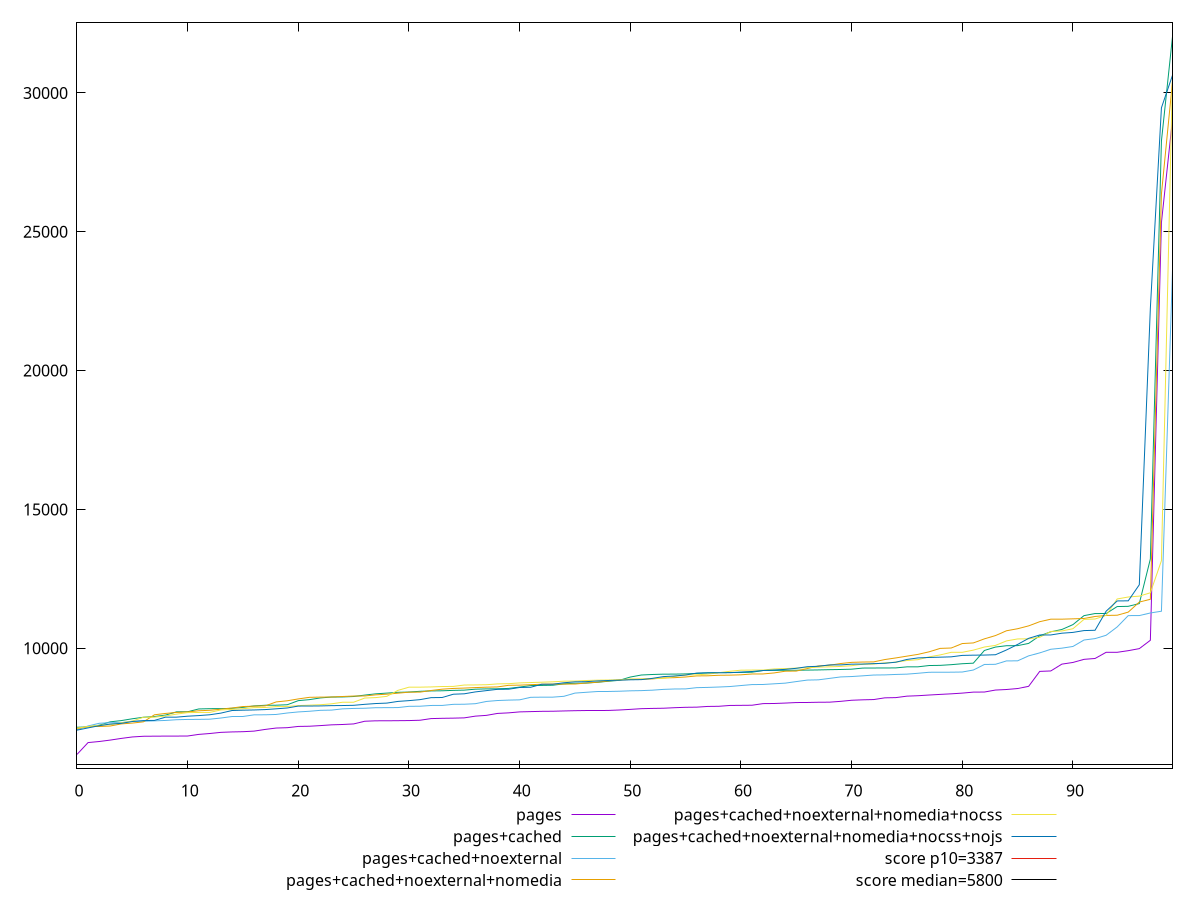 reset

$pages <<EOF
0 6173.52110091418
1 6599.667760224394
2 6637.8208936090905
3 6689.129195431307
4 6749.767662223255
5 6802.125719585823
6 6826.715870753247
7 6830.2074673325005
8 6832.669323272351
9 6833.471979532449
10 6836.4948505665925
11 6894.12557384582
12 6926.168402738078
13 6967.56906122236
14 6983.150754486233
15 6991.708663130454
16 7012.495745969073
17 7073.257676688627
18 7123.467185927937
19 7135.885446197346
20 7181.392576369657
21 7188.134958903025
22 7211.489073578206
23 7238.45236375408
24 7251.2079289534395
25 7271.7328625674145
26 7367.967320723765
27 7383.905788143969
28 7384.5649439938425
29 7388.418541260493
30 7392.421555336952
31 7404.2150532137075
32 7463.752614552163
33 7473.529911250776
34 7479.625387061919
35 7489.879692163035
36 7552.018531607975
37 7579.788692827666
38 7649.816185527141
39 7670.20913611132
40 7705.139353433966
41 7715.236437394304
42 7724.988792126716
43 7728.413016986198
44 7738.901698327898
45 7748.202978904232
46 7754.18155657009
47 7754.342967186332
48 7756.906277125776
49 7772.8224312037
50 7795.466968949868
51 7820.792221128822
52 7830.326081157887
53 7836.763055116031
54 7856.010273292008
55 7870.450419085613
56 7875.6502347631795
57 7901.560678750634
58 7906.671613536273
59 7936.75406208528
60 7940.700096172397
61 7944.757179699256
62 8003.100790411635
63 8007.351219392379
64 8022.97710392374
65 8041.608129720518
66 8044.121417635984
67 8052.31526665303
68 8054.872711069282
69 8084.494200208193
70 8123.97023012088
71 8139.86422636295
72 8149.327382536144
73 8211.103523915088
74 8219.587594821498
75 8272.200392596169
76 8287.782854416384
77 8312.56744557012
78 8335.02593940666
79 8355.80935391467
80 8381.388180017795
81 8417.077169182616
82 8420.28158269485
83 8491.808387761204
84 8511.385362702917
85 8546.529637542244
86 8625.956273023976
87 9163.839300486077
88 9179.51392802244
89 9425.388987585677
90 9485.647522159376
91 9597.765653507113
92 9629.169748848059
93 9851.621760135478
94 9851.748552378891
95 9910.196652674262
96 9983.993621799746
97 10285.286305589138
98 25332.377353913682
99 29052.729896369587
EOF

$pagesCached <<EOF
0 7151.23988300711
1 7163.916367077063
2 7223.865598050339
3 7347.186537596898
4 7391.369786242452
5 7457.478996838468
6 7511.831660285703
7 7537.3962882506485
8 7589.974155565727
9 7707.145178518598
10 7710.633560073875
11 7810.687669954608
12 7820.75935313592
13 7822.649240600351
14 7833.068555129311
15 7867.626146213537
16 7919.785245139736
17 7943.6944935435495
18 7945.965890846313
19 7962.47616384533
20 8110.516527591108
21 8146.0470374143315
22 8208.04670945611
23 8239.913189046352
24 8243.021615858715
25 8258.71698795215
26 8310.232071220467
27 8355.715150559614
28 8381.79119404713
29 8410.274307251362
30 8419.896288177195
31 8446.704933056728
32 8460.410442291817
33 8465.305608791321
34 8480.068930687292
35 8488.897711792793
36 8523.030289018345
37 8533.536559018026
38 8536.375116540567
39 8550.946592853108
40 8598.513487911983
41 8654.254896039865
42 8658.510382009346
43 8665.042357912569
44 8715.832400243282
45 8736.853712349639
46 8743.148957022768
47 8769.750869230993
48 8807.497363410745
49 8842.28050542769
50 8960.261318739778
51 9033.46511875581
52 9052.358628500553
53 9064.084508359094
54 9065.813137621202
55 9073.302054223619
56 9089.326616776234
57 9113.273691567667
58 9118.398580113084
59 9121.045024570074
60 9126.680955857835
61 9134.171223409949
62 9195.524180376258
63 9201.452007884563
64 9202.930634574299
65 9206.475108170003
66 9210.252492008705
67 9216.724434476952
68 9225.862623615943
69 9232.579372850483
70 9243.400508694722
71 9283.383671147903
72 9285.850983698547
73 9286.633059792406
74 9290.207195298251
75 9327.366560703198
76 9328.622158717371
77 9374.99394946367
78 9380.913396836599
79 9405.850518901072
80 9440.051408797888
81 9459.860663084812
82 9917.976651895808
83 10040.28480713896
84 10088.956414573333
85 10091.443853925754
86 10172.10764974722
87 10446.695343483447
88 10589.795834901839
89 10673.596341868317
90 10848.646518354002
91 11171.887453100891
92 11247.525696868612
93 11248.758020769379
94 11499.152240194246
95 11507.721378075516
96 11607.803429578784
97 13213.562903655253
98 28270.67423475434
99 32028.63863001416
EOF

$pagesCachedNoexternal <<EOF
0 7060.3938499442265
1 7199.246234353175
2 7294.220134739284
3 7316.405914554007
4 7317.5658447142205
5 7366.21505184701
6 7368.282853358253
7 7382.780426562707
8 7396.783466771443
9 7423.079535462174
10 7433.08695035363
11 7435.527372277018
12 7442.264579715931
13 7484.181011042178
14 7537.811084066136
15 7539.717831745682
16 7598.995593134674
17 7600.5590876794995
18 7612.358379087042
19 7665.044677944232
20 7703.511272438443
21 7727.4917362041015
22 7761.351987194572
23 7769.286972037278
24 7814.496256053592
25 7829.414444335326
26 7836.127124058265
27 7856.151887869899
28 7857.76826750524
29 7860.475094625463
30 7905.637783361841
31 7909.206562843117
32 7936.196882259843
33 7937.202459180468
34 7977.059721406957
35 7980.892650356007
36 8000.224481846424
37 8081.455723299917
38 8114.379097815888
39 8129.099370593202
40 8139.045848629818
41 8230.676516185413
42 8235.161824506387
43 8236.304175426782
44 8266.471141616894
45 8382.134371072712
46 8410.517179917095
47 8438.293515857353
48 8440.31650230785
49 8449.089013521898
50 8463.980849565829
51 8471.45899734912
52 8487.394739077728
53 8515.851474844825
54 8530.06530518636
55 8533.300091273984
56 8578.00166046691
57 8587.004119494104
58 8600.954292784649
59 8618.273771520706
60 8654.222150408303
61 8688.701015389373
62 8692.198190469127
63 8716.882417815163
64 8740.51163846808
65 8796.80111280542
66 8850.948820122201
67 8859.731107795866
68 8911.52428104303
69 8964.027971873056
70 8978.448696976579
71 9003.940430641924
72 9032.791758554311
73 9037.936268225734
74 9053.869829994797
75 9064.929419948901
76 9096.22909943148
77 9132.080477511554
78 9133.395101696737
79 9134.820487634657
80 9141.136980111009
81 9212.855984776354
82 9413.152598168796
83 9418.998572978984
84 9541.911345123306
85 9543.775218320628
86 9723.6720636083
87 9830.271465633683
88 9961.451953301344
89 10000.455986357243
90 10061.62409116184
91 10294.266189746439
92 10344.819909838494
93 10464.89379504342
94 10764.935621140081
95 11173.087066526305
96 11175.013328418565
97 11268.146971988903
98 11331.533915913415
99 23613.013351868005
EOF

$pagesCachedNoexternalNomedia <<EOF
0 7101.3450040323405
1 7176.7893037982685
2 7178.680357684302
3 7195.987677624649
4 7272.2778345206225
5 7301.719916386438
6 7346.456873929303
7 7600.876284713069
8 7649.451169972765
9 7685.647741147108
10 7702.235222530768
11 7745.760525664196
12 7762.556942320365
13 7801.113839931368
14 7844.525072245751
15 7897.971444438065
16 7911.048729399044
17 7921.065813715396
18 8064.157631222832
19 8105.021159158516
20 8172.564487663989
21 8229.377660359978
22 8237.472564273692
23 8241.25005200488
24 8259.531045927999
25 8276.116048507412
26 8277.68598393285
27 8319.279288819489
28 8342.381577353259
29 8378.458865555152
30 8415.802060029204
31 8417.245489337585
32 8475.824407359985
33 8523.5760293086
34 8549.569230369478
35 8563.305002938821
36 8580.56877610181
37 8595.23326729569
38 8604.539074869088
39 8662.211819800832
40 8668.86134759687
41 8685.204279690846
42 8701.458958697582
43 8705.712777207234
44 8707.105602972155
45 8707.792266118973
46 8745.35873721059
47 8774.123494837058
48 8819.681986563843
49 8857.442529305514
50 8874.10949919721
51 8880.47541873197
52 8893.908011632153
53 8928.063623232674
54 8937.978019277936
55 8962.403747751148
56 9001.031943901287
57 9005.164628502487
58 9023.794412914407
59 9028.55552153982
60 9040.946586474078
61 9070.076558033517
62 9071.857867472105
63 9108.517522716129
64 9170.278992635293
65 9175.440053828355
66 9266.366871013515
67 9360.884529930874
68 9385.325157119241
69 9446.649571534015
70 9489.529808192327
71 9500.680611001755
72 9506.441916089683
73 9590.302451030244
74 9648.884814156778
75 9713.035836834824
76 9776.759443041432
77 9868.858442313693
78 9992.415961486538
79 10006.09889001528
80 10166.835208797429
81 10188.965147605848
82 10336.01773092102
83 10453.992908679476
84 10627.50914753685
85 10700.2408839768
86 10803.894804068357
87 10954.355200109621
88 11044.684178466323
89 11045.042921130227
90 11057.061579847556
91 11069.76892870921
92 11142.033937914373
93 11180.189778683209
94 11186.511577235211
95 11299.090540440728
96 11661.511726433571
97 11761.542928161289
98 26359.7741357149
99 30414.412479850187
EOF

$pagesCachedNoexternalNomediaNocss <<EOF
0 7118.04956366451
1 7179.515424793235
2 7223.820903090769
3 7245.53917200923
4 7311.391352010083
5 7374.504660479169
6 7511.938071708317
7 7515.7609809837795
8 7558.064767831608
9 7624.3864988896985
10 7679.122117865181
11 7684.2488698162215
12 7686.3400516241
13 7775.351021914136
14 7795.105237638054
15 7820.267209268081
16 7858.5882297984845
17 7863.125578611554
18 7894.992729029054
19 7901.005712771701
20 7931.958390775937
21 7947.351875194699
22 7963.030691506979
23 7995.62611963578
24 8052.584192156157
25 8053.803989318224
26 8203.372318120917
27 8219.862918600404
28 8265.145615266527
29 8480.5352314459
30 8595.31854320957
31 8596.07097426399
32 8604.01196116889
33 8618.974120749717
34 8622.377983803948
35 8672.691239808282
36 8676.369107700513
37 8683.661958101842
38 8713.146994788793
39 8721.299658560347
40 8748.913845226605
41 8762.003272351336
42 8774.407695219703
43 8788.521265373574
44 8810.63015351582
45 8814.757384948327
46 8835.271759661657
47 8847.441031381248
48 8853.017587758013
49 8860.122550161788
50 8890.394143644959
51 8892.38190890569
52 8912.557520403185
53 8914.20122388113
54 8988.16578676721
55 9038.274067468343
56 9040.99872633897
57 9065.31440796998
58 9115.815224587495
59 9167.968411781607
60 9207.49238821429
61 9211.654522730792
62 9212.494805171635
63 9252.455453994633
64 9264.180824295108
65 9283.484618837156
66 9298.861168167423
67 9317.643462913962
68 9328.235926384397
69 9342.166136739252
70 9368.466969663968
71 9421.89659103196
72 9429.42563697631
73 9469.323304720872
74 9496.626128330585
75 9555.61164703768
76 9585.97839702809
77 9687.629176657068
78 9756.833422770458
79 9850.65878587763
80 9851.27029576165
81 9929.595308215348
82 10041.713253179372
83 10099.98557195078
84 10262.415880671808
85 10332.698236456901
86 10337.462099630375
87 10392.501226920504
88 10602.22900857833
89 10619.546988857765
90 10700.616191728102
91 11037.453049997144
92 11050.650262004201
93 11182.513051304326
94 11772.413915997233
95 11843.54500987308
96 11874.927541220211
97 11995.618861647767
98 13151.024210605148
99 30654.661021671847
EOF

$pagesCachedNoexternalNomediaNocssNojs <<EOF
0 7047.12538098366
1 7128.157784172591
2 7206.5954772098985
3 7267.1250053493795
4 7290.949222724174
5 7358.568976946093
6 7391.9665020209
7 7398.508762490057
8 7515.821472675645
9 7516.1314555931
10 7550.01171618653
11 7571.720250885834
12 7601.857317656308
13 7660.630760189272
14 7754.272995734989
15 7766.772397307221
16 7774.513366401044
17 7787.80931385813
18 7815.914318870362
19 7845.9461184912325
20 7914.473666273905
21 7915.676240149276
22 7919.805072909055
23 7930.390690279704
24 7934.094105035698
25 7941.823998992997
26 7977.391560860658
27 8005.891202556384
28 8021.640451358228
29 8082.568549867214
30 8110.751555636477
31 8146.395840798805
32 8217.970161161982
33 8223.429278999474
34 8341.402978171445
35 8356.856934372801
36 8424.97815840378
37 8471.45025977177
38 8517.632766208884
39 8521.22081753017
40 8583.717538030096
41 8592.058892147274
42 8701.17745271728
43 8701.36856872293
44 8754.19404696602
45 8786.544721666976
46 8793.951177669383
47 8818.193213765458
48 8836.365152043352
49 8847.205393734803
50 8861.205040078728
51 8867.326003534527
52 8912.221060374723
53 8976.880275230833
54 8996.788038275992
55 9033.287983969214
56 9102.993548955808
57 9108.802552979407
58 9116.371959887221
59 9118.43186622218
60 9138.436444881216
61 9160.278045451487
62 9195.65154656924
63 9213.46050937906
64 9236.58883609527
65 9275.21840729129
66 9332.58767319546
67 9348.233434613641
68 9396.380492199865
69 9396.818561713906
70 9424.563676255395
71 9427.643406020474
72 9443.191457972582
73 9455.638459118976
74 9495.385074965225
75 9593.943132364726
76 9649.128533355935
77 9665.245689470376
78 9676.151962705837
79 9687.922592614235
80 9739.661675035299
81 9748.383565716122
82 9751.99549931222
83 9763.678011499302
84 9936.279267278522
85 10135.2020357191
86 10354.838051019378
87 10475.039465826767
88 10476.30762941348
89 10539.495091586137
90 10568.290485268608
91 10633.873766636943
92 10644.911334555465
93 11331.42573946789
94 11701.64234381693
95 11705.85761868332
96 12284.621776815133
97 22254.28911417662
98 29465.57188273986
99 30637.89275847735
EOF

set key outside below
set xrange [0:99]
set yrange [5656.418750332181:32545.74098059616]
set trange [5656.418750332181:32545.74098059616]
set terminal svg size 640, 600 enhanced background rgb 'white'
set output "reprap/speed-index/comparison/sorted/all_raw.svg"

plot $pages title "pages" with line, \
     $pagesCached title "pages+cached" with line, \
     $pagesCachedNoexternal title "pages+cached+noexternal" with line, \
     $pagesCachedNoexternalNomedia title "pages+cached+noexternal+nomedia" with line, \
     $pagesCachedNoexternalNomediaNocss title "pages+cached+noexternal+nomedia+nocss" with line, \
     $pagesCachedNoexternalNomediaNocssNojs title "pages+cached+noexternal+nomedia+nocss+nojs" with line, \
     3387 title "score p10=3387", \
     5800 title "score median=5800"

reset
